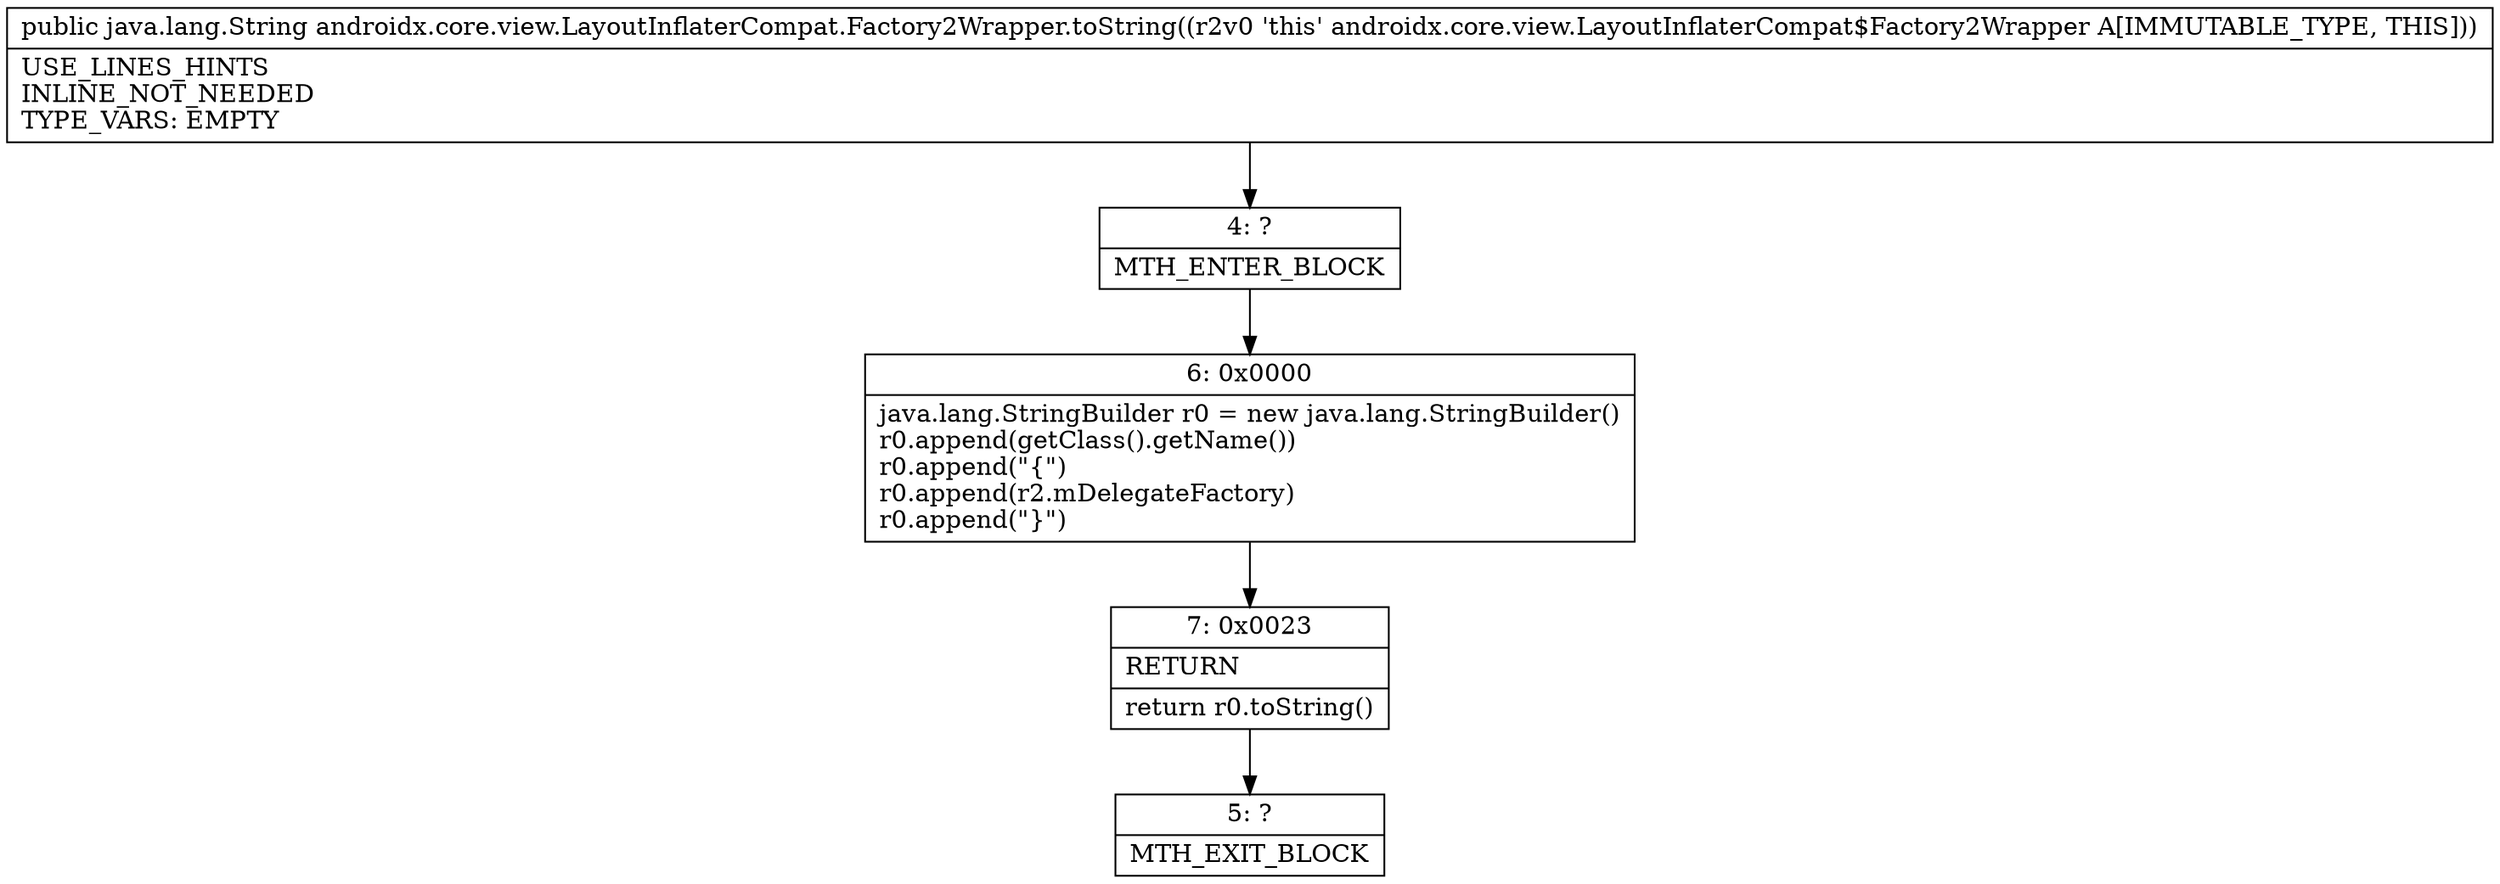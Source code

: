digraph "CFG forandroidx.core.view.LayoutInflaterCompat.Factory2Wrapper.toString()Ljava\/lang\/String;" {
Node_4 [shape=record,label="{4\:\ ?|MTH_ENTER_BLOCK\l}"];
Node_6 [shape=record,label="{6\:\ 0x0000|java.lang.StringBuilder r0 = new java.lang.StringBuilder()\lr0.append(getClass().getName())\lr0.append(\"\{\")\lr0.append(r2.mDelegateFactory)\lr0.append(\"\}\")\l}"];
Node_7 [shape=record,label="{7\:\ 0x0023|RETURN\l|return r0.toString()\l}"];
Node_5 [shape=record,label="{5\:\ ?|MTH_EXIT_BLOCK\l}"];
MethodNode[shape=record,label="{public java.lang.String androidx.core.view.LayoutInflaterCompat.Factory2Wrapper.toString((r2v0 'this' androidx.core.view.LayoutInflaterCompat$Factory2Wrapper A[IMMUTABLE_TYPE, THIS]))  | USE_LINES_HINTS\lINLINE_NOT_NEEDED\lTYPE_VARS: EMPTY\l}"];
MethodNode -> Node_4;Node_4 -> Node_6;
Node_6 -> Node_7;
Node_7 -> Node_5;
}

